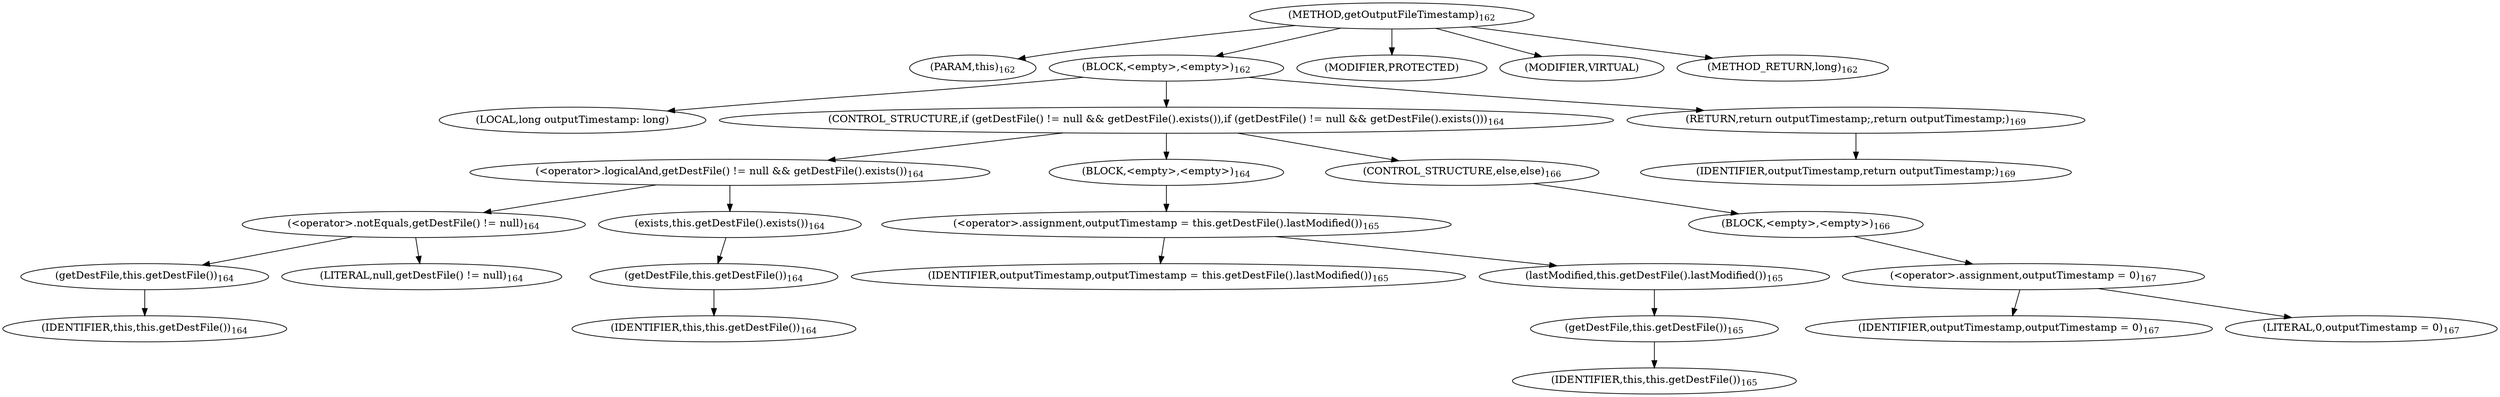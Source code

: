 digraph "getOutputFileTimestamp" {  
"242" [label = <(METHOD,getOutputFileTimestamp)<SUB>162</SUB>> ]
"20" [label = <(PARAM,this)<SUB>162</SUB>> ]
"243" [label = <(BLOCK,&lt;empty&gt;,&lt;empty&gt;)<SUB>162</SUB>> ]
"244" [label = <(LOCAL,long outputTimestamp: long)> ]
"245" [label = <(CONTROL_STRUCTURE,if (getDestFile() != null &amp;&amp; getDestFile().exists()),if (getDestFile() != null &amp;&amp; getDestFile().exists()))<SUB>164</SUB>> ]
"246" [label = <(&lt;operator&gt;.logicalAnd,getDestFile() != null &amp;&amp; getDestFile().exists())<SUB>164</SUB>> ]
"247" [label = <(&lt;operator&gt;.notEquals,getDestFile() != null)<SUB>164</SUB>> ]
"248" [label = <(getDestFile,this.getDestFile())<SUB>164</SUB>> ]
"19" [label = <(IDENTIFIER,this,this.getDestFile())<SUB>164</SUB>> ]
"249" [label = <(LITERAL,null,getDestFile() != null)<SUB>164</SUB>> ]
"250" [label = <(exists,this.getDestFile().exists())<SUB>164</SUB>> ]
"251" [label = <(getDestFile,this.getDestFile())<SUB>164</SUB>> ]
"21" [label = <(IDENTIFIER,this,this.getDestFile())<SUB>164</SUB>> ]
"252" [label = <(BLOCK,&lt;empty&gt;,&lt;empty&gt;)<SUB>164</SUB>> ]
"253" [label = <(&lt;operator&gt;.assignment,outputTimestamp = this.getDestFile().lastModified())<SUB>165</SUB>> ]
"254" [label = <(IDENTIFIER,outputTimestamp,outputTimestamp = this.getDestFile().lastModified())<SUB>165</SUB>> ]
"255" [label = <(lastModified,this.getDestFile().lastModified())<SUB>165</SUB>> ]
"256" [label = <(getDestFile,this.getDestFile())<SUB>165</SUB>> ]
"22" [label = <(IDENTIFIER,this,this.getDestFile())<SUB>165</SUB>> ]
"257" [label = <(CONTROL_STRUCTURE,else,else)<SUB>166</SUB>> ]
"258" [label = <(BLOCK,&lt;empty&gt;,&lt;empty&gt;)<SUB>166</SUB>> ]
"259" [label = <(&lt;operator&gt;.assignment,outputTimestamp = 0)<SUB>167</SUB>> ]
"260" [label = <(IDENTIFIER,outputTimestamp,outputTimestamp = 0)<SUB>167</SUB>> ]
"261" [label = <(LITERAL,0,outputTimestamp = 0)<SUB>167</SUB>> ]
"262" [label = <(RETURN,return outputTimestamp;,return outputTimestamp;)<SUB>169</SUB>> ]
"263" [label = <(IDENTIFIER,outputTimestamp,return outputTimestamp;)<SUB>169</SUB>> ]
"264" [label = <(MODIFIER,PROTECTED)> ]
"265" [label = <(MODIFIER,VIRTUAL)> ]
"266" [label = <(METHOD_RETURN,long)<SUB>162</SUB>> ]
  "242" -> "20" 
  "242" -> "243" 
  "242" -> "264" 
  "242" -> "265" 
  "242" -> "266" 
  "243" -> "244" 
  "243" -> "245" 
  "243" -> "262" 
  "245" -> "246" 
  "245" -> "252" 
  "245" -> "257" 
  "246" -> "247" 
  "246" -> "250" 
  "247" -> "248" 
  "247" -> "249" 
  "248" -> "19" 
  "250" -> "251" 
  "251" -> "21" 
  "252" -> "253" 
  "253" -> "254" 
  "253" -> "255" 
  "255" -> "256" 
  "256" -> "22" 
  "257" -> "258" 
  "258" -> "259" 
  "259" -> "260" 
  "259" -> "261" 
  "262" -> "263" 
}
